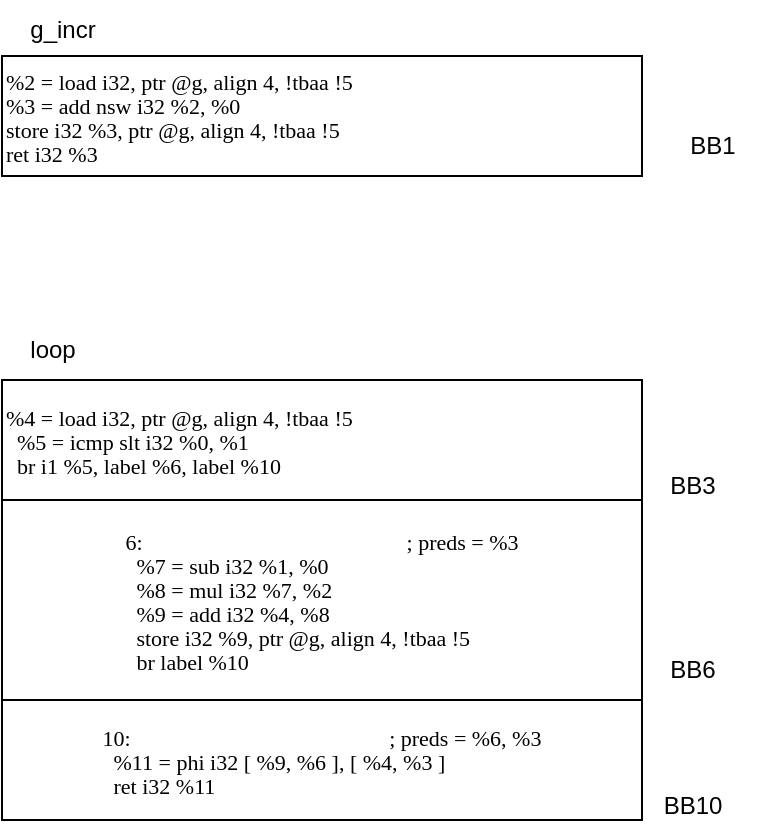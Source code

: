 <mxfile version="24.0.4" type="device">
  <diagram name="Pagina-1" id="bNNNf9_xEJkAU6t9aT38">
    <mxGraphModel dx="363" dy="896" grid="1" gridSize="10" guides="1" tooltips="1" connect="1" arrows="1" fold="1" page="1" pageScale="1" pageWidth="827" pageHeight="1169" math="0" shadow="0">
      <root>
        <mxCell id="0" />
        <mxCell id="1" parent="0" />
        <mxCell id="1AE8b-OptDwiQpllP81B-1" value="g_incr" style="text;html=1;align=center;verticalAlign=middle;resizable=0;points=[];autosize=1;strokeColor=none;fillColor=none;" vertex="1" parent="1">
          <mxGeometry x="80" y="50" width="60" height="30" as="geometry" />
        </mxCell>
        <mxCell id="1AE8b-OptDwiQpllP81B-2" value="&lt;p class=&quot;p1&quot; style=&quot;margin: 0px; font-variant-numeric: normal; font-variant-east-asian: normal; font-variant-alternates: normal; font-kerning: auto; font-optical-sizing: auto; font-feature-settings: normal; font-variation-settings: normal; font-variant-position: normal; font-stretch: normal; font-size: 11px; line-height: normal; font-family: Menlo;&quot;&gt;&lt;span class=&quot;s1&quot; style=&quot;font-variant-ligatures: no-common-ligatures;&quot;&gt;%2 = load i32, ptr @g, align 4, !tbaa !5&lt;/span&gt;&lt;/p&gt;&lt;p class=&quot;p1&quot; style=&quot;margin: 0px; font-variant-numeric: normal; font-variant-east-asian: normal; font-variant-alternates: normal; font-kerning: auto; font-optical-sizing: auto; font-feature-settings: normal; font-variation-settings: normal; font-variant-position: normal; font-stretch: normal; font-size: 11px; line-height: normal; font-family: Menlo;&quot;&gt;&lt;span class=&quot;s1&quot; style=&quot;font-variant-ligatures: no-common-ligatures;&quot;&gt;%3 = add nsw i32 %2, %0&lt;/span&gt;&lt;/p&gt;&lt;p class=&quot;p1&quot; style=&quot;margin: 0px; font-variant-numeric: normal; font-variant-east-asian: normal; font-variant-alternates: normal; font-kerning: auto; font-optical-sizing: auto; font-feature-settings: normal; font-variation-settings: normal; font-variant-position: normal; font-stretch: normal; font-size: 11px; line-height: normal; font-family: Menlo;&quot;&gt;&lt;span class=&quot;s1&quot; style=&quot;font-variant-ligatures: no-common-ligatures;&quot;&gt;store i32 %3, ptr @g, align 4, !tbaa !5&lt;/span&gt;&lt;/p&gt;&lt;p class=&quot;p1&quot; style=&quot;margin: 0px; font-variant-numeric: normal; font-variant-east-asian: normal; font-variant-alternates: normal; font-kerning: auto; font-optical-sizing: auto; font-feature-settings: normal; font-variation-settings: normal; font-variant-position: normal; font-stretch: normal; font-size: 11px; line-height: normal; font-family: Menlo;&quot;&gt;&lt;span class=&quot;s1&quot; style=&quot;font-variant-ligatures: no-common-ligatures;&quot;&gt;ret i32 %3&lt;/span&gt;&lt;/p&gt;" style="rounded=0;whiteSpace=wrap;html=1;align=left;" vertex="1" parent="1">
          <mxGeometry x="80" y="78" width="320" height="60" as="geometry" />
        </mxCell>
        <mxCell id="1AE8b-OptDwiQpllP81B-3" value="BB1" style="text;html=1;align=center;verticalAlign=middle;resizable=0;points=[];autosize=1;strokeColor=none;fillColor=none;" vertex="1" parent="1">
          <mxGeometry x="410" y="108" width="50" height="30" as="geometry" />
        </mxCell>
        <mxCell id="1AE8b-OptDwiQpllP81B-4" value="&lt;p class=&quot;p1&quot; style=&quot;margin: 0px; font-variant-numeric: normal; font-variant-east-asian: normal; font-variant-alternates: normal; font-kerning: auto; font-optical-sizing: auto; font-feature-settings: normal; font-variation-settings: normal; font-variant-position: normal; font-stretch: normal; font-size: 11px; line-height: normal; font-family: Menlo;&quot;&gt;&lt;span class=&quot;s1&quot; style=&quot;font-variant-ligatures: no-common-ligatures;&quot;&gt;%4 = load i32, ptr @g, align 4, !tbaa !5&lt;/span&gt;&lt;/p&gt;&lt;p class=&quot;p1&quot; style=&quot;margin: 0px; font-variant-numeric: normal; font-variant-east-asian: normal; font-variant-alternates: normal; font-kerning: auto; font-optical-sizing: auto; font-feature-settings: normal; font-variation-settings: normal; font-variant-position: normal; font-stretch: normal; font-size: 11px; line-height: normal; font-family: Menlo;&quot;&gt;&lt;span class=&quot;s1&quot; style=&quot;font-variant-ligatures: no-common-ligatures;&quot;&gt;&lt;span class=&quot;Apple-converted-space&quot;&gt;&amp;nbsp; &lt;/span&gt;%5 = icmp slt i32 %0, %1&lt;/span&gt;&lt;/p&gt;&lt;p class=&quot;p1&quot; style=&quot;margin: 0px; font-variant-numeric: normal; font-variant-east-asian: normal; font-variant-alternates: normal; font-kerning: auto; font-optical-sizing: auto; font-feature-settings: normal; font-variation-settings: normal; font-variant-position: normal; font-stretch: normal; font-size: 11px; line-height: normal; font-family: Menlo;&quot;&gt;&lt;span class=&quot;s1&quot; style=&quot;font-variant-ligatures: no-common-ligatures;&quot;&gt;&lt;span class=&quot;Apple-converted-space&quot;&gt;&amp;nbsp; &lt;/span&gt;br i1 %5, label %6, label %10&lt;/span&gt;&lt;/p&gt;" style="rounded=0;whiteSpace=wrap;html=1;align=left;" vertex="1" parent="1">
          <mxGeometry x="80" y="240" width="320" height="60" as="geometry" />
        </mxCell>
        <mxCell id="1AE8b-OptDwiQpllP81B-5" value="loop" style="text;html=1;align=center;verticalAlign=middle;resizable=0;points=[];autosize=1;strokeColor=none;fillColor=none;" vertex="1" parent="1">
          <mxGeometry x="80" y="210" width="50" height="30" as="geometry" />
        </mxCell>
        <mxCell id="1AE8b-OptDwiQpllP81B-6" value="BB3" style="text;html=1;align=center;verticalAlign=middle;resizable=0;points=[];autosize=1;strokeColor=none;fillColor=none;" vertex="1" parent="1">
          <mxGeometry x="400" y="278" width="50" height="30" as="geometry" />
        </mxCell>
        <mxCell id="1AE8b-OptDwiQpllP81B-7" value="&lt;p style=&quot;margin: 0px; font-variant-numeric: normal; font-variant-east-asian: normal; font-variant-alternates: normal; font-kerning: auto; font-optical-sizing: auto; font-feature-settings: normal; font-variation-settings: normal; font-variant-position: normal; font-stretch: normal; font-size: 11px; line-height: normal; font-family: Menlo; text-align: start;&quot; class=&quot;p1&quot;&gt;&lt;span style=&quot;font-variant-ligatures: no-common-ligatures;&quot; class=&quot;s1&quot;&gt;6:&lt;span class=&quot;Apple-converted-space&quot;&gt;&amp;nbsp; &amp;nbsp; &amp;nbsp; &amp;nbsp; &amp;nbsp; &amp;nbsp; &amp;nbsp; &amp;nbsp; &amp;nbsp; &amp;nbsp; &amp;nbsp; &amp;nbsp; &amp;nbsp; &amp;nbsp; &amp;nbsp; &amp;nbsp; &amp;nbsp; &amp;nbsp; &amp;nbsp; &amp;nbsp; &amp;nbsp; &amp;nbsp; &amp;nbsp; &amp;nbsp; &lt;/span&gt;; preds = %3&lt;/span&gt;&lt;/p&gt;&lt;p style=&quot;margin: 0px; font-variant-numeric: normal; font-variant-east-asian: normal; font-variant-alternates: normal; font-kerning: auto; font-optical-sizing: auto; font-feature-settings: normal; font-variation-settings: normal; font-variant-position: normal; font-stretch: normal; font-size: 11px; line-height: normal; font-family: Menlo; text-align: start;&quot; class=&quot;p1&quot;&gt;&lt;span style=&quot;font-variant-ligatures: no-common-ligatures;&quot; class=&quot;s1&quot;&gt;&lt;span class=&quot;Apple-converted-space&quot;&gt;&amp;nbsp; &lt;/span&gt;%7 = sub i32 %1, %0&lt;/span&gt;&lt;/p&gt;&lt;p style=&quot;margin: 0px; font-variant-numeric: normal; font-variant-east-asian: normal; font-variant-alternates: normal; font-kerning: auto; font-optical-sizing: auto; font-feature-settings: normal; font-variation-settings: normal; font-variant-position: normal; font-stretch: normal; font-size: 11px; line-height: normal; font-family: Menlo; text-align: start;&quot; class=&quot;p1&quot;&gt;&lt;span style=&quot;font-variant-ligatures: no-common-ligatures;&quot; class=&quot;s1&quot;&gt;&lt;span class=&quot;Apple-converted-space&quot;&gt;&amp;nbsp; &lt;/span&gt;%8 = mul i32 %7, %2&lt;/span&gt;&lt;/p&gt;&lt;p style=&quot;margin: 0px; font-variant-numeric: normal; font-variant-east-asian: normal; font-variant-alternates: normal; font-kerning: auto; font-optical-sizing: auto; font-feature-settings: normal; font-variation-settings: normal; font-variant-position: normal; font-stretch: normal; font-size: 11px; line-height: normal; font-family: Menlo; text-align: start;&quot; class=&quot;p1&quot;&gt;&lt;span style=&quot;font-variant-ligatures: no-common-ligatures;&quot; class=&quot;s1&quot;&gt;&lt;span class=&quot;Apple-converted-space&quot;&gt;&amp;nbsp; &lt;/span&gt;%9 = add i32 %4, %8&lt;/span&gt;&lt;/p&gt;&lt;p style=&quot;margin: 0px; font-variant-numeric: normal; font-variant-east-asian: normal; font-variant-alternates: normal; font-kerning: auto; font-optical-sizing: auto; font-feature-settings: normal; font-variation-settings: normal; font-variant-position: normal; font-stretch: normal; font-size: 11px; line-height: normal; font-family: Menlo; text-align: start;&quot; class=&quot;p1&quot;&gt;&lt;span style=&quot;font-variant-ligatures: no-common-ligatures;&quot; class=&quot;s1&quot;&gt;&lt;span class=&quot;Apple-converted-space&quot;&gt;&amp;nbsp; &lt;/span&gt;store i32 %9, ptr @g, align 4, !tbaa !5&lt;/span&gt;&lt;/p&gt;&lt;p style=&quot;margin: 0px; font-variant-numeric: normal; font-variant-east-asian: normal; font-variant-alternates: normal; font-kerning: auto; font-optical-sizing: auto; font-feature-settings: normal; font-variation-settings: normal; font-variant-position: normal; font-stretch: normal; font-size: 11px; line-height: normal; font-family: Menlo; text-align: start;&quot; class=&quot;p1&quot;&gt;&lt;span style=&quot;font-variant-ligatures: no-common-ligatures;&quot; class=&quot;s1&quot;&gt;&lt;span class=&quot;Apple-converted-space&quot;&gt;&amp;nbsp; &lt;/span&gt;br label %10&lt;/span&gt;&lt;/p&gt;" style="whiteSpace=wrap;html=1;" vertex="1" parent="1">
          <mxGeometry x="80" y="300" width="320" height="100" as="geometry" />
        </mxCell>
        <mxCell id="1AE8b-OptDwiQpllP81B-8" value="BB6" style="text;html=1;align=center;verticalAlign=middle;resizable=0;points=[];autosize=1;strokeColor=none;fillColor=none;" vertex="1" parent="1">
          <mxGeometry x="400" y="370" width="50" height="30" as="geometry" />
        </mxCell>
        <mxCell id="1AE8b-OptDwiQpllP81B-11" value="&lt;p style=&quot;margin: 0px; font-variant-numeric: normal; font-variant-east-asian: normal; font-variant-alternates: normal; font-kerning: auto; font-optical-sizing: auto; font-feature-settings: normal; font-variation-settings: normal; font-variant-position: normal; font-stretch: normal; font-size: 11px; line-height: normal; font-family: Menlo; text-align: start;&quot; class=&quot;p1&quot;&gt;&lt;span style=&quot;font-variant-ligatures: no-common-ligatures;&quot; class=&quot;s1&quot;&gt;10: &lt;span class=&quot;Apple-converted-space&quot;&gt;&amp;nbsp; &amp;nbsp; &amp;nbsp; &amp;nbsp; &amp;nbsp; &amp;nbsp; &amp;nbsp; &amp;nbsp; &amp;nbsp; &amp;nbsp; &amp;nbsp; &amp;nbsp; &amp;nbsp; &amp;nbsp; &amp;nbsp; &amp;nbsp; &amp;nbsp; &amp;nbsp; &amp;nbsp; &amp;nbsp; &amp;nbsp; &amp;nbsp; &amp;nbsp; &lt;/span&gt;; preds = %6, %3&lt;/span&gt;&lt;/p&gt;&lt;p style=&quot;margin: 0px; font-variant-numeric: normal; font-variant-east-asian: normal; font-variant-alternates: normal; font-kerning: auto; font-optical-sizing: auto; font-feature-settings: normal; font-variation-settings: normal; font-variant-position: normal; font-stretch: normal; font-size: 11px; line-height: normal; font-family: Menlo; text-align: start;&quot; class=&quot;p1&quot;&gt;&lt;span style=&quot;font-variant-ligatures: no-common-ligatures;&quot; class=&quot;s1&quot;&gt;&lt;span class=&quot;Apple-converted-space&quot;&gt;&amp;nbsp; &lt;/span&gt;%11 = phi i32 [ %9, %6 ], [ %4, %3 ]&lt;/span&gt;&lt;/p&gt;&lt;p style=&quot;margin: 0px; font-variant-numeric: normal; font-variant-east-asian: normal; font-variant-alternates: normal; font-kerning: auto; font-optical-sizing: auto; font-feature-settings: normal; font-variation-settings: normal; font-variant-position: normal; font-stretch: normal; font-size: 11px; line-height: normal; font-family: Menlo; text-align: start;&quot; class=&quot;p1&quot;&gt;&lt;span style=&quot;font-variant-ligatures: no-common-ligatures;&quot; class=&quot;s1&quot;&gt;&lt;span class=&quot;Apple-converted-space&quot;&gt;&amp;nbsp; &lt;/span&gt;ret i32 %11&lt;/span&gt;&lt;/p&gt;" style="whiteSpace=wrap;html=1;" vertex="1" parent="1">
          <mxGeometry x="80" y="400" width="320" height="60" as="geometry" />
        </mxCell>
        <mxCell id="1AE8b-OptDwiQpllP81B-12" value="BB10" style="text;html=1;align=center;verticalAlign=middle;resizable=0;points=[];autosize=1;strokeColor=none;fillColor=none;" vertex="1" parent="1">
          <mxGeometry x="400" y="438" width="50" height="30" as="geometry" />
        </mxCell>
      </root>
    </mxGraphModel>
  </diagram>
</mxfile>
